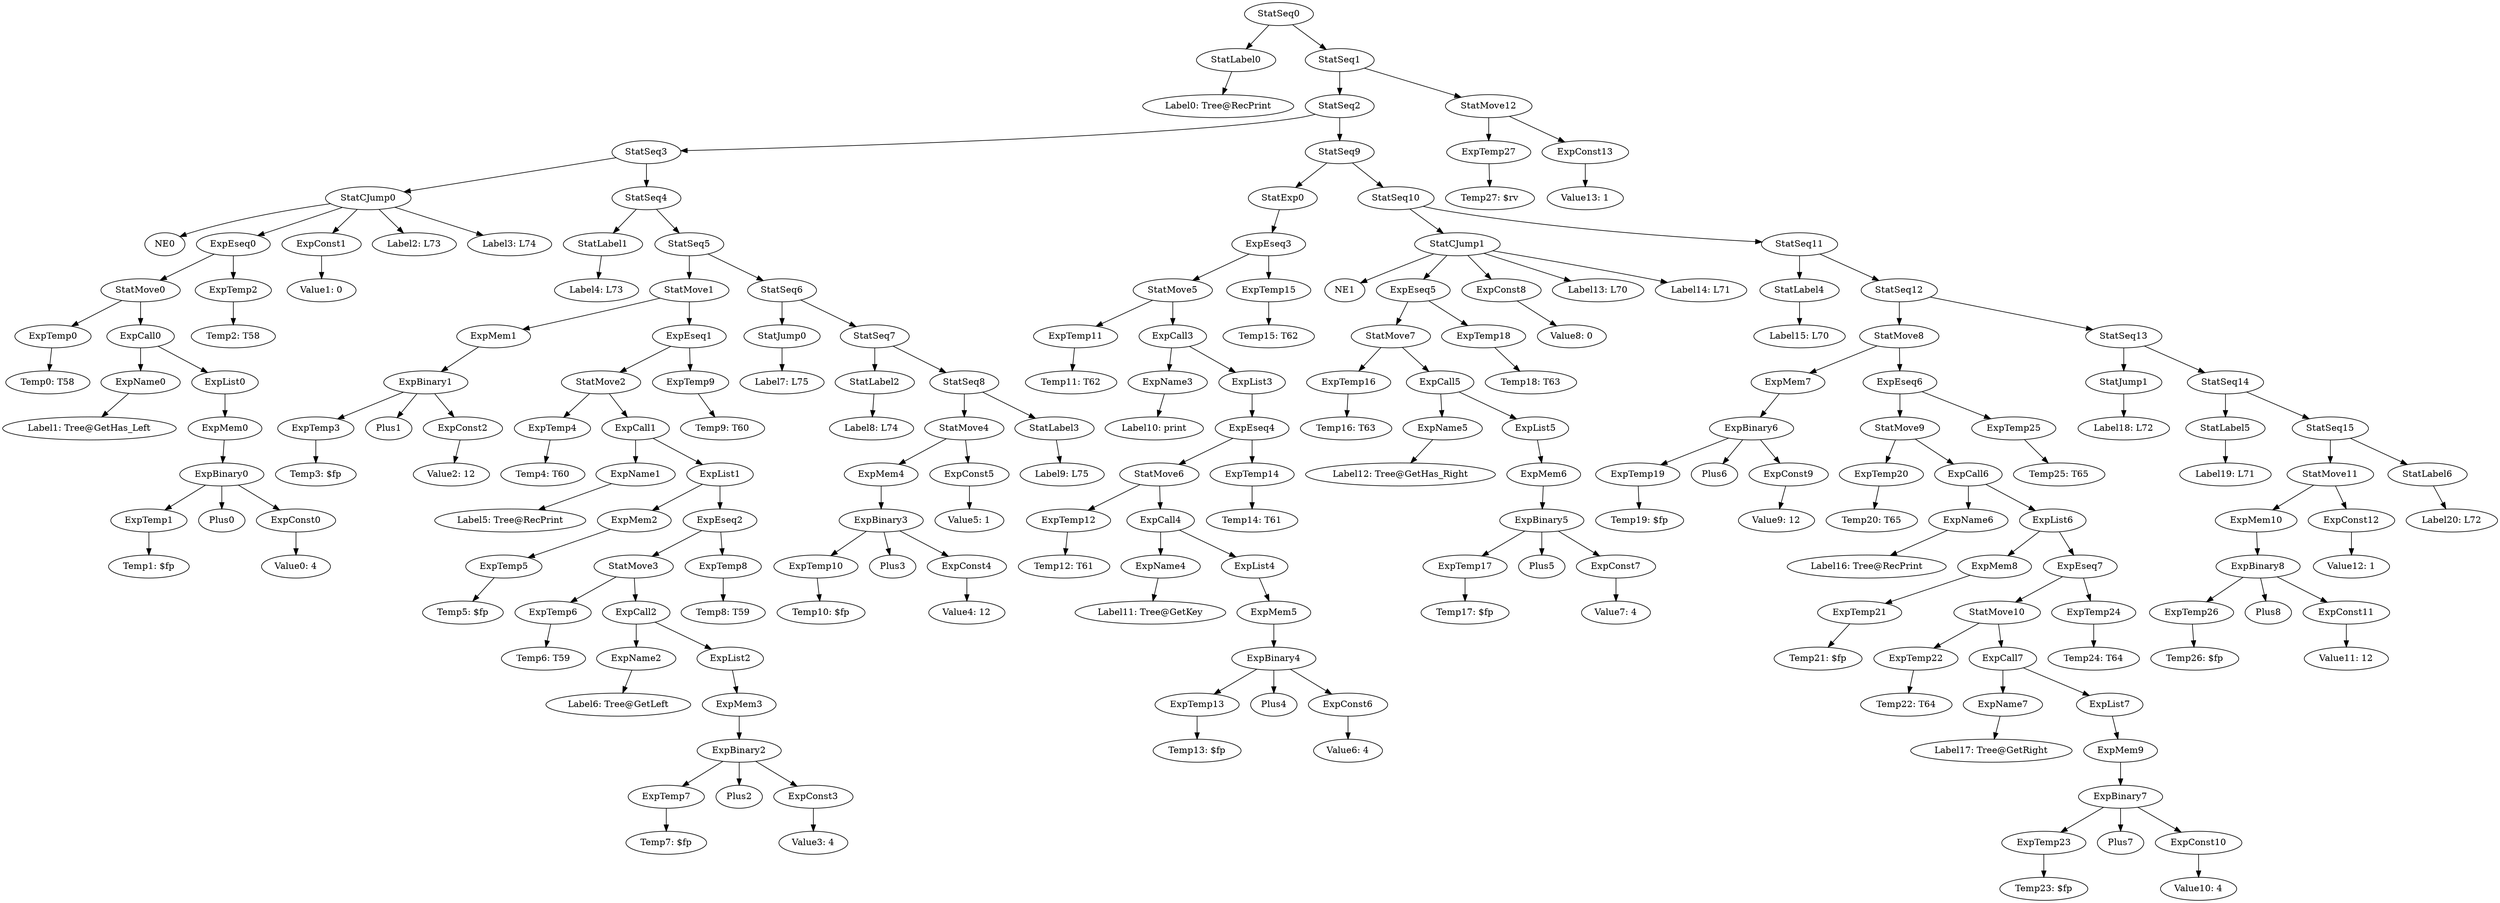 digraph {
	ordering = out;
	ExpConst13 -> "Value13: 1";
	StatSeq15 -> StatMove11;
	StatSeq15 -> StatLabel6;
	ExpConst12 -> "Value12: 1";
	StatMove11 -> ExpMem10;
	StatMove11 -> ExpConst12;
	ExpConst11 -> "Value11: 12";
	ExpBinary8 -> ExpTemp26;
	ExpBinary8 -> Plus8;
	ExpBinary8 -> ExpConst11;
	ExpTemp26 -> "Temp26: $fp";
	StatSeq14 -> StatLabel5;
	StatSeq14 -> StatSeq15;
	StatSeq12 -> StatMove8;
	StatSeq12 -> StatSeq13;
	ExpEseq6 -> StatMove9;
	ExpEseq6 -> ExpTemp25;
	ExpTemp24 -> "Temp24: T64";
	ExpEseq7 -> StatMove10;
	ExpEseq7 -> ExpTemp24;
	ExpBinary7 -> ExpTemp23;
	ExpBinary7 -> Plus7;
	ExpBinary7 -> ExpConst10;
	ExpCall7 -> ExpName7;
	ExpCall7 -> ExpList7;
	StatMove10 -> ExpTemp22;
	StatMove10 -> ExpCall7;
	ExpMem8 -> ExpTemp21;
	ExpTemp21 -> "Temp21: $fp";
	ExpName6 -> "Label16: Tree@RecPrint";
	StatMove9 -> ExpTemp20;
	StatMove9 -> ExpCall6;
	StatMove8 -> ExpMem7;
	StatMove8 -> ExpEseq6;
	ExpTemp22 -> "Temp22: T64";
	ExpList2 -> ExpMem3;
	ExpList7 -> ExpMem9;
	ExpName3 -> "Label10: print";
	ExpMem3 -> ExpBinary2;
	ExpConst3 -> "Value3: 4";
	ExpBinary2 -> ExpTemp7;
	ExpBinary2 -> Plus2;
	ExpBinary2 -> ExpConst3;
	ExpMem5 -> ExpBinary4;
	StatMove3 -> ExpTemp6;
	StatMove3 -> ExpCall2;
	ExpTemp6 -> "Temp6: T59";
	StatMove6 -> ExpTemp12;
	StatMove6 -> ExpCall4;
	ExpCall1 -> ExpName1;
	ExpCall1 -> ExpList1;
	ExpName7 -> "Label17: Tree@GetRight";
	StatJump0 -> "Label7: L75";
	ExpName1 -> "Label5: Tree@RecPrint";
	ExpEseq1 -> StatMove2;
	ExpEseq1 -> ExpTemp9;
	ExpTemp15 -> "Temp15: T62";
	StatSeq10 -> StatCJump1;
	StatSeq10 -> StatSeq11;
	StatMove2 -> ExpTemp4;
	StatMove2 -> ExpCall1;
	StatLabel0 -> "Label0: Tree@RecPrint";
	ExpTemp19 -> "Temp19: $fp";
	ExpTemp7 -> "Temp7: $fp";
	ExpTemp0 -> "Temp0: T58";
	ExpTemp25 -> "Temp25: T65";
	ExpEseq3 -> StatMove5;
	ExpEseq3 -> ExpTemp15;
	StatLabel5 -> "Label19: L71";
	ExpTemp4 -> "Temp4: T60";
	ExpName5 -> "Label12: Tree@GetHas_Right";
	ExpBinary0 -> ExpTemp1;
	ExpBinary0 -> Plus0;
	ExpBinary0 -> ExpConst0;
	ExpTemp27 -> "Temp27: $rv";
	ExpList4 -> ExpMem5;
	StatMove0 -> ExpTemp0;
	StatMove0 -> ExpCall0;
	StatSeq3 -> StatCJump0;
	StatSeq3 -> StatSeq4;
	ExpConst0 -> "Value0: 4";
	ExpMem1 -> ExpBinary1;
	ExpConst6 -> "Value6: 4";
	ExpName2 -> "Label6: Tree@GetLeft";
	StatSeq7 -> StatLabel2;
	StatSeq7 -> StatSeq8;
	ExpTemp5 -> "Temp5: $fp";
	StatSeq6 -> StatJump0;
	StatSeq6 -> StatSeq7;
	ExpTemp3 -> "Temp3: $fp";
	StatSeq8 -> StatMove4;
	StatSeq8 -> StatLabel3;
	StatSeq5 -> StatMove1;
	StatSeq5 -> StatSeq6;
	StatLabel4 -> "Label15: L70";
	ExpTemp8 -> "Temp8: T59";
	ExpTemp18 -> "Temp18: T63";
	StatMove1 -> ExpMem1;
	StatMove1 -> ExpEseq1;
	StatCJump0 -> NE0;
	StatCJump0 -> ExpEseq0;
	StatCJump0 -> ExpConst1;
	StatCJump0 -> "Label2: L73";
	StatCJump0 -> "Label3: L74";
	ExpList0 -> ExpMem0;
	ExpEseq2 -> StatMove3;
	ExpEseq2 -> ExpTemp8;
	ExpBinary4 -> ExpTemp13;
	ExpBinary4 -> Plus4;
	ExpBinary4 -> ExpConst6;
	ExpTemp1 -> "Temp1: $fp";
	ExpList1 -> ExpMem2;
	ExpList1 -> ExpEseq2;
	ExpConst10 -> "Value10: 4";
	ExpBinary1 -> ExpTemp3;
	ExpBinary1 -> Plus1;
	ExpBinary1 -> ExpConst2;
	ExpMem0 -> ExpBinary0;
	ExpTemp11 -> "Temp11: T62";
	ExpEseq0 -> StatMove0;
	ExpEseq0 -> ExpTemp2;
	ExpTemp2 -> "Temp2: T58";
	ExpList6 -> ExpMem8;
	ExpList6 -> ExpEseq7;
	ExpConst1 -> "Value1: 0";
	StatSeq1 -> StatSeq2;
	StatSeq1 -> StatMove12;
	ExpMem2 -> ExpTemp5;
	StatLabel6 -> "Label20: L72";
	ExpTemp12 -> "Temp12: T61";
	ExpCall0 -> ExpName0;
	ExpCall0 -> ExpList0;
	StatSeq9 -> StatExp0;
	StatSeq9 -> StatSeq10;
	StatJump1 -> "Label18: L72";
	StatSeq4 -> StatLabel1;
	StatSeq4 -> StatSeq5;
	StatLabel1 -> "Label4: L73";
	ExpCall2 -> ExpName2;
	ExpCall2 -> ExpList2;
	ExpEseq4 -> StatMove6;
	ExpEseq4 -> ExpTemp14;
	StatExp0 -> ExpEseq3;
	ExpConst2 -> "Value2: 12";
	ExpTemp9 -> "Temp9: T60";
	ExpCall4 -> ExpName4;
	ExpCall4 -> ExpList4;
	ExpMem10 -> ExpBinary8;
	ExpCall6 -> ExpName6;
	ExpCall6 -> ExpList6;
	ExpTemp10 -> "Temp10: $fp";
	ExpConst4 -> "Value4: 12";
	ExpMem7 -> ExpBinary6;
	ExpBinary3 -> ExpTemp10;
	ExpBinary3 -> Plus3;
	ExpBinary3 -> ExpConst4;
	StatLabel3 -> "Label9: L75";
	ExpTemp20 -> "Temp20: T65";
	ExpName0 -> "Label1: Tree@GetHas_Left";
	ExpConst8 -> "Value8: 0";
	ExpMem4 -> ExpBinary3;
	ExpName4 -> "Label11: Tree@GetKey";
	StatSeq0 -> StatLabel0;
	StatSeq0 -> StatSeq1;
	ExpConst5 -> "Value5: 1";
	StatSeq2 -> StatSeq3;
	StatSeq2 -> StatSeq9;
	ExpTemp13 -> "Temp13: $fp";
	StatMove12 -> ExpTemp27;
	StatMove12 -> ExpConst13;
	ExpTemp14 -> "Temp14: T61";
	ExpList3 -> ExpEseq4;
	ExpCall3 -> ExpName3;
	ExpCall3 -> ExpList3;
	StatCJump1 -> NE1;
	StatCJump1 -> ExpEseq5;
	StatCJump1 -> ExpConst8;
	StatCJump1 -> "Label13: L70";
	StatCJump1 -> "Label14: L71";
	ExpTemp16 -> "Temp16: T63";
	ExpBinary6 -> ExpTemp19;
	ExpBinary6 -> Plus6;
	ExpBinary6 -> ExpConst9;
	StatMove7 -> ExpTemp16;
	StatMove7 -> ExpCall5;
	ExpCall5 -> ExpName5;
	ExpCall5 -> ExpList5;
	StatSeq13 -> StatJump1;
	StatSeq13 -> StatSeq14;
	ExpMem9 -> ExpBinary7;
	ExpTemp23 -> "Temp23: $fp";
	ExpTemp17 -> "Temp17: $fp";
	ExpBinary5 -> ExpTemp17;
	ExpBinary5 -> Plus5;
	ExpBinary5 -> ExpConst7;
	StatSeq11 -> StatLabel4;
	StatSeq11 -> StatSeq12;
	StatLabel2 -> "Label8: L74";
	StatMove4 -> ExpMem4;
	StatMove4 -> ExpConst5;
	StatMove5 -> ExpTemp11;
	StatMove5 -> ExpCall3;
	ExpConst9 -> "Value9: 12";
	ExpConst7 -> "Value7: 4";
	ExpMem6 -> ExpBinary5;
	ExpList5 -> ExpMem6;
	ExpEseq5 -> StatMove7;
	ExpEseq5 -> ExpTemp18;
}

